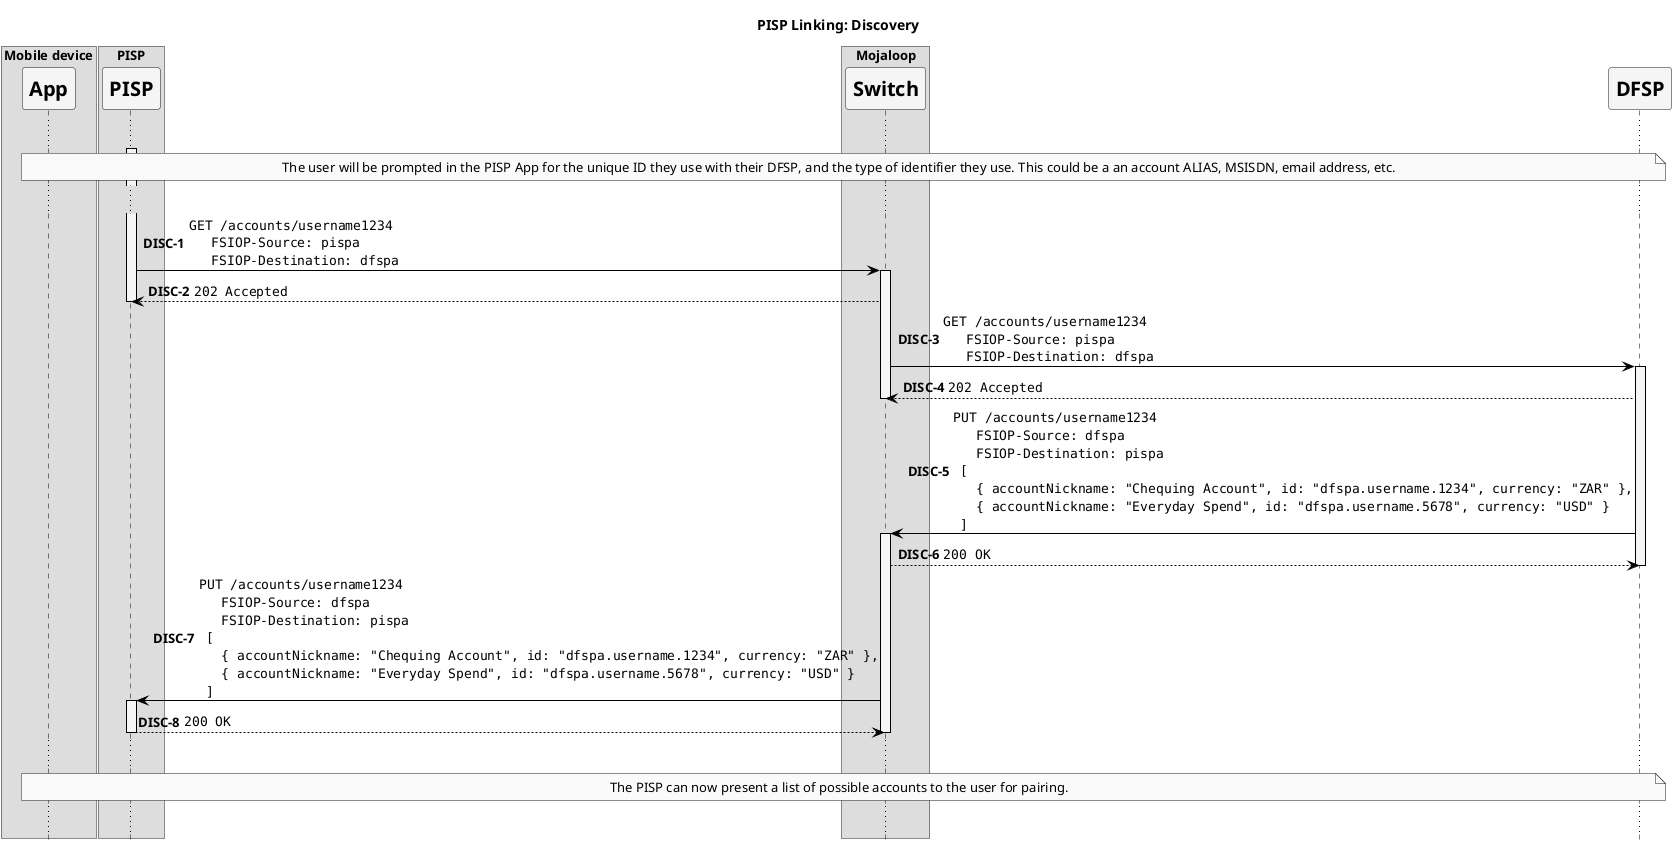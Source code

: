 @startuml

' declaring skinparam
skinparam shadowing false
skinparam defaultFontName Verdana
skinparam monochrome true
skinparam SequenceLifeLineBackgroundColor WhiteSmoke
skinparam SequenceLifeLineBorderColor Black
skinparam ParticipantFontStyle Bold
skinparam ParticipantFontSize 20
skinparam ParticipantBackgroundColor WhiteSmoke
skinparam ArrowColor Black

hide footbox


title PISP Linking: Discovery

box "Mobile device"
    participant App
end box

box "PISP"
    participant PISP
end box

box "Mojaloop"
    participant Switch
end box

participant DFSP

autonumber 1 "<b>DISC-#</b>"
activate PISP

...

note over App, DFSP
  The user will be prompted in the PISP App for the unique ID they use with their DFSP, and the type of identifier they use. This could be a an account ALIAS, MSISDN, email address, etc.
end note

...

PISP -> Switch ++: ""GET /accounts/username1234""\n\
  ""  FSIOP-Source: pispa""\n\
  ""  FSIOP-Destination: dfspa""
Switch --> PISP: ""202 Accepted""
deactivate PISP

Switch -> DFSP ++: ""GET /accounts/username1234""\n\
  ""  FSIOP-Source: pispa""\n\
  ""  FSIOP-Destination: dfspa""
DFSP --> Switch: ""202 Accepted""
deactivate Switch

DFSP -> Switch ++: ""PUT /accounts/username1234""\n\
  ""  FSIOP-Source: dfspa""\n\
  ""  FSIOP-Destination: pispa""\n\
  ""[""\n\
  ""  { accountNickname: "Chequing Account", id: "dfspa.username.1234", currency: "ZAR" },""\n\
  ""  { accountNickname: "Everyday Spend", id: "dfspa.username.5678", currency: "USD" }""\n\
  ""]""
Switch --> DFSP: ""200 OK""
deactivate DFSP

Switch -> PISP ++: ""PUT /accounts/username1234""\n\
  ""  FSIOP-Source: dfspa""\n\
  ""  FSIOP-Destination: pispa""\n\
  ""[""\n\
  ""  { accountNickname: "Chequing Account", id: "dfspa.username.1234", currency: "ZAR" },""\n\
  ""  { accountNickname: "Everyday Spend", id: "dfspa.username.5678", currency: "USD" }""\n\
  ""]""
PISP --> Switch: ""200 OK""
deactivate Switch
deactivate PISP

...

note over App, DFSP
  The PISP can now present a list of possible accounts to the user for pairing.
end note

...

@enduml
